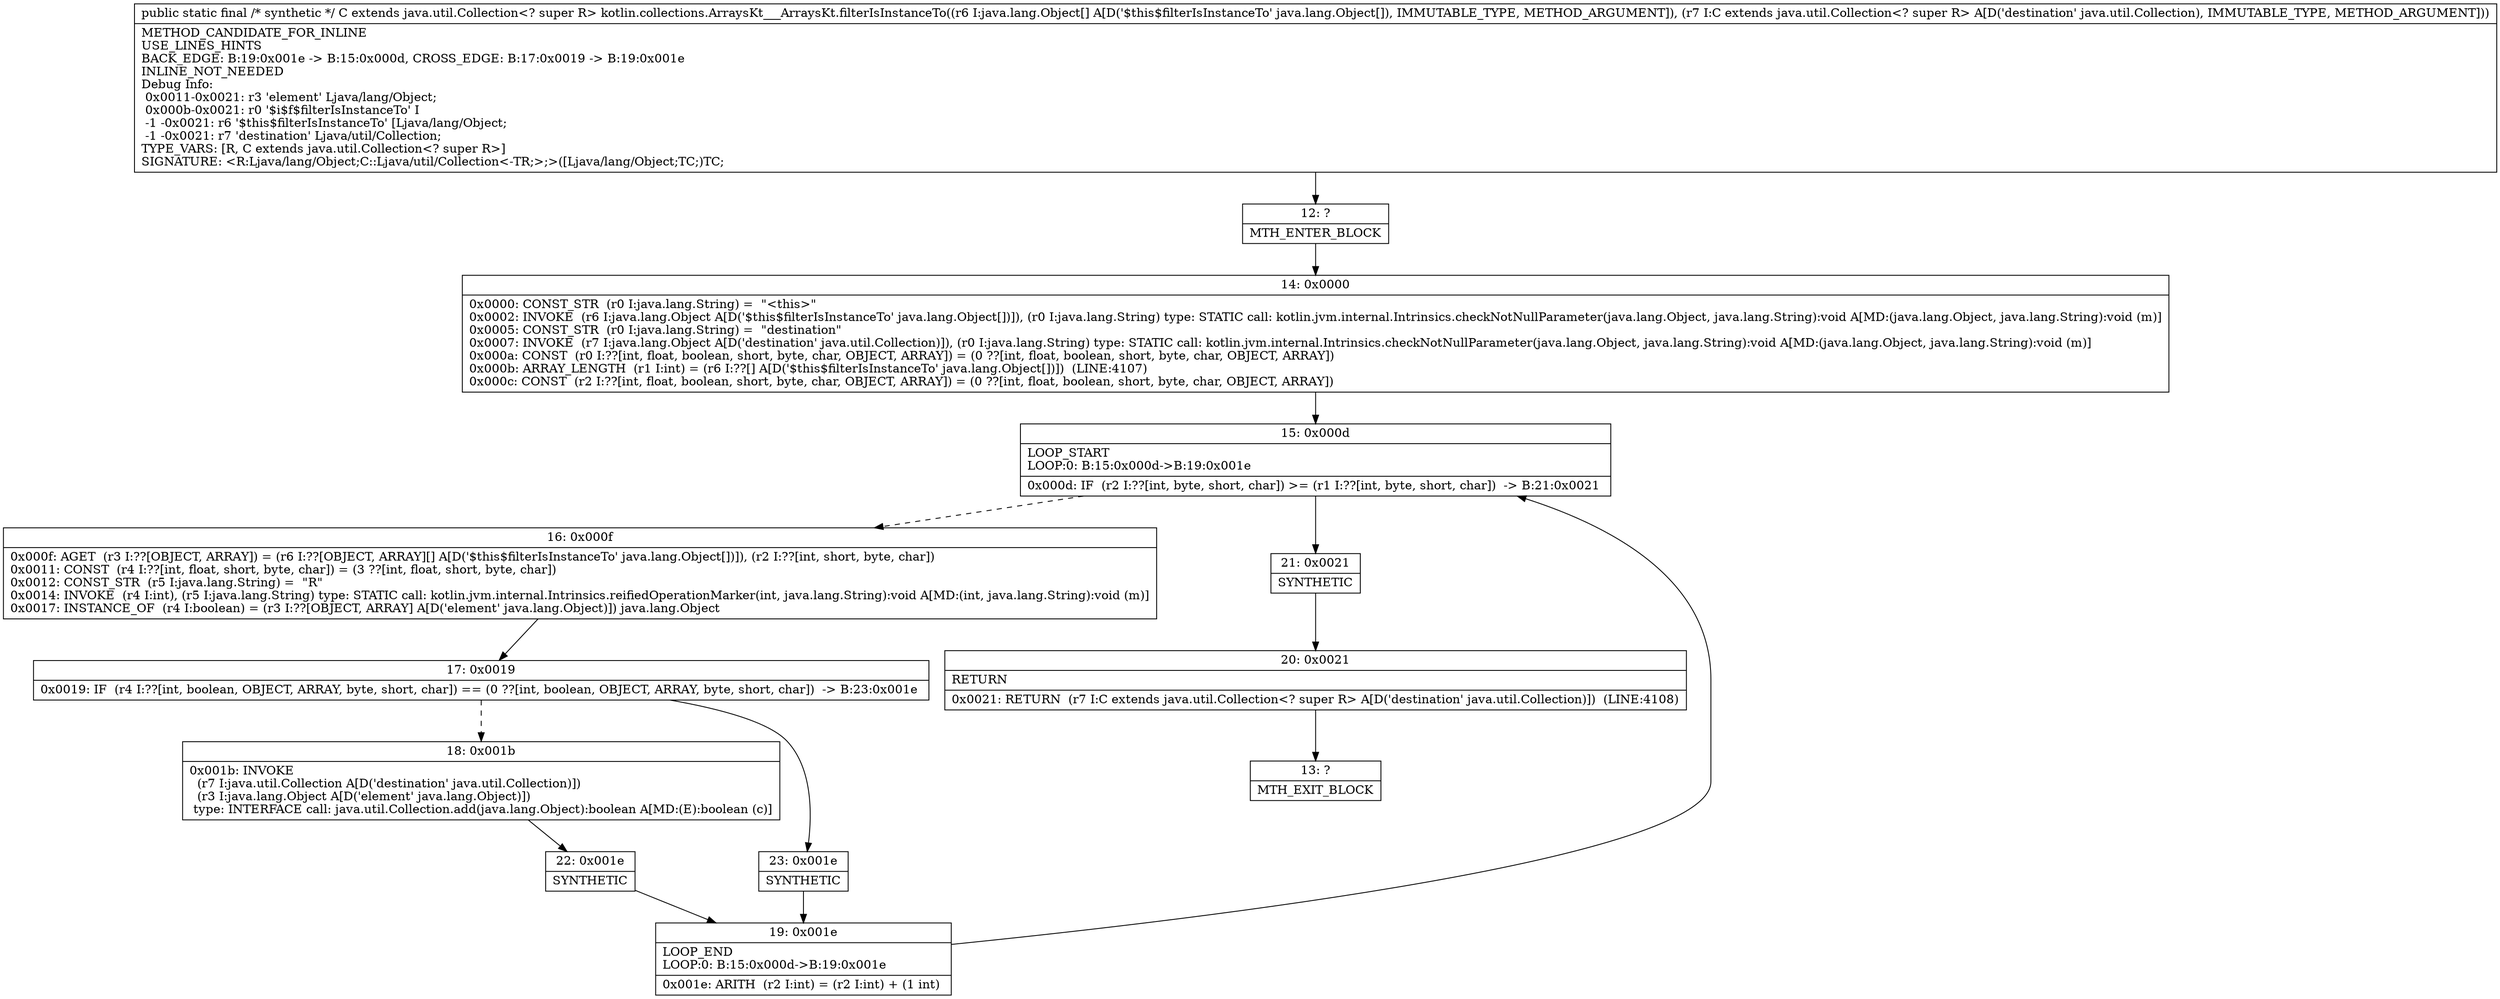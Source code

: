 digraph "CFG forkotlin.collections.ArraysKt___ArraysKt.filterIsInstanceTo([Ljava\/lang\/Object;Ljava\/util\/Collection;)Ljava\/util\/Collection;" {
Node_12 [shape=record,label="{12\:\ ?|MTH_ENTER_BLOCK\l}"];
Node_14 [shape=record,label="{14\:\ 0x0000|0x0000: CONST_STR  (r0 I:java.lang.String) =  \"\<this\>\" \l0x0002: INVOKE  (r6 I:java.lang.Object A[D('$this$filterIsInstanceTo' java.lang.Object[])]), (r0 I:java.lang.String) type: STATIC call: kotlin.jvm.internal.Intrinsics.checkNotNullParameter(java.lang.Object, java.lang.String):void A[MD:(java.lang.Object, java.lang.String):void (m)]\l0x0005: CONST_STR  (r0 I:java.lang.String) =  \"destination\" \l0x0007: INVOKE  (r7 I:java.lang.Object A[D('destination' java.util.Collection)]), (r0 I:java.lang.String) type: STATIC call: kotlin.jvm.internal.Intrinsics.checkNotNullParameter(java.lang.Object, java.lang.String):void A[MD:(java.lang.Object, java.lang.String):void (m)]\l0x000a: CONST  (r0 I:??[int, float, boolean, short, byte, char, OBJECT, ARRAY]) = (0 ??[int, float, boolean, short, byte, char, OBJECT, ARRAY]) \l0x000b: ARRAY_LENGTH  (r1 I:int) = (r6 I:??[] A[D('$this$filterIsInstanceTo' java.lang.Object[])])  (LINE:4107)\l0x000c: CONST  (r2 I:??[int, float, boolean, short, byte, char, OBJECT, ARRAY]) = (0 ??[int, float, boolean, short, byte, char, OBJECT, ARRAY]) \l}"];
Node_15 [shape=record,label="{15\:\ 0x000d|LOOP_START\lLOOP:0: B:15:0x000d\-\>B:19:0x001e\l|0x000d: IF  (r2 I:??[int, byte, short, char]) \>= (r1 I:??[int, byte, short, char])  \-\> B:21:0x0021 \l}"];
Node_16 [shape=record,label="{16\:\ 0x000f|0x000f: AGET  (r3 I:??[OBJECT, ARRAY]) = (r6 I:??[OBJECT, ARRAY][] A[D('$this$filterIsInstanceTo' java.lang.Object[])]), (r2 I:??[int, short, byte, char]) \l0x0011: CONST  (r4 I:??[int, float, short, byte, char]) = (3 ??[int, float, short, byte, char]) \l0x0012: CONST_STR  (r5 I:java.lang.String) =  \"R\" \l0x0014: INVOKE  (r4 I:int), (r5 I:java.lang.String) type: STATIC call: kotlin.jvm.internal.Intrinsics.reifiedOperationMarker(int, java.lang.String):void A[MD:(int, java.lang.String):void (m)]\l0x0017: INSTANCE_OF  (r4 I:boolean) = (r3 I:??[OBJECT, ARRAY] A[D('element' java.lang.Object)]) java.lang.Object \l}"];
Node_17 [shape=record,label="{17\:\ 0x0019|0x0019: IF  (r4 I:??[int, boolean, OBJECT, ARRAY, byte, short, char]) == (0 ??[int, boolean, OBJECT, ARRAY, byte, short, char])  \-\> B:23:0x001e \l}"];
Node_18 [shape=record,label="{18\:\ 0x001b|0x001b: INVOKE  \l  (r7 I:java.util.Collection A[D('destination' java.util.Collection)])\l  (r3 I:java.lang.Object A[D('element' java.lang.Object)])\l type: INTERFACE call: java.util.Collection.add(java.lang.Object):boolean A[MD:(E):boolean (c)]\l}"];
Node_22 [shape=record,label="{22\:\ 0x001e|SYNTHETIC\l}"];
Node_19 [shape=record,label="{19\:\ 0x001e|LOOP_END\lLOOP:0: B:15:0x000d\-\>B:19:0x001e\l|0x001e: ARITH  (r2 I:int) = (r2 I:int) + (1 int) \l}"];
Node_23 [shape=record,label="{23\:\ 0x001e|SYNTHETIC\l}"];
Node_21 [shape=record,label="{21\:\ 0x0021|SYNTHETIC\l}"];
Node_20 [shape=record,label="{20\:\ 0x0021|RETURN\l|0x0021: RETURN  (r7 I:C extends java.util.Collection\<? super R\> A[D('destination' java.util.Collection)])  (LINE:4108)\l}"];
Node_13 [shape=record,label="{13\:\ ?|MTH_EXIT_BLOCK\l}"];
MethodNode[shape=record,label="{public static final \/* synthetic *\/ C extends java.util.Collection\<? super R\> kotlin.collections.ArraysKt___ArraysKt.filterIsInstanceTo((r6 I:java.lang.Object[] A[D('$this$filterIsInstanceTo' java.lang.Object[]), IMMUTABLE_TYPE, METHOD_ARGUMENT]), (r7 I:C extends java.util.Collection\<? super R\> A[D('destination' java.util.Collection), IMMUTABLE_TYPE, METHOD_ARGUMENT]))  | METHOD_CANDIDATE_FOR_INLINE\lUSE_LINES_HINTS\lBACK_EDGE: B:19:0x001e \-\> B:15:0x000d, CROSS_EDGE: B:17:0x0019 \-\> B:19:0x001e\lINLINE_NOT_NEEDED\lDebug Info:\l  0x0011\-0x0021: r3 'element' Ljava\/lang\/Object;\l  0x000b\-0x0021: r0 '$i$f$filterIsInstanceTo' I\l  \-1 \-0x0021: r6 '$this$filterIsInstanceTo' [Ljava\/lang\/Object;\l  \-1 \-0x0021: r7 'destination' Ljava\/util\/Collection;\lTYPE_VARS: [R, C extends java.util.Collection\<? super R\>]\lSIGNATURE: \<R:Ljava\/lang\/Object;C::Ljava\/util\/Collection\<\-TR;\>;\>([Ljava\/lang\/Object;TC;)TC;\l}"];
MethodNode -> Node_12;Node_12 -> Node_14;
Node_14 -> Node_15;
Node_15 -> Node_16[style=dashed];
Node_15 -> Node_21;
Node_16 -> Node_17;
Node_17 -> Node_18[style=dashed];
Node_17 -> Node_23;
Node_18 -> Node_22;
Node_22 -> Node_19;
Node_19 -> Node_15;
Node_23 -> Node_19;
Node_21 -> Node_20;
Node_20 -> Node_13;
}

